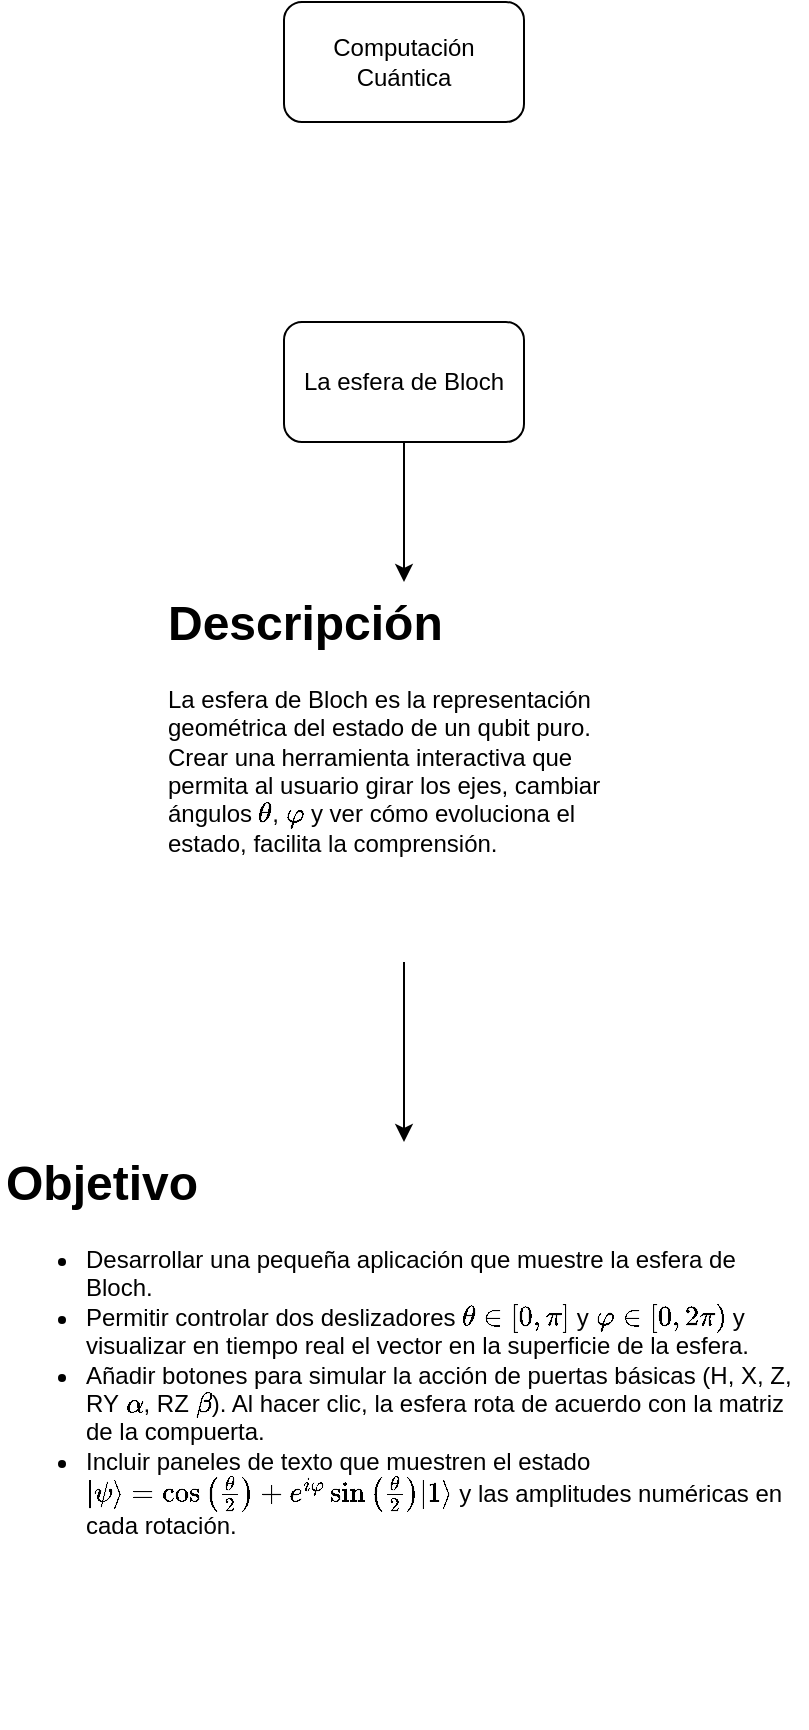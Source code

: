 <mxfile version="27.0.9">
  <diagram name="Página-1" id="Ln4ADnJeUsZQr3pGAXRf">
    <mxGraphModel dx="3353" dy="1700" grid="1" gridSize="10" guides="1" tooltips="1" connect="1" arrows="1" fold="1" page="1" pageScale="1" pageWidth="827" pageHeight="1169" math="1" shadow="0">
      <root>
        <mxCell id="0" />
        <mxCell id="1" parent="0" />
        <mxCell id="NWROcPYq-_2-lUOVt63s-2" value="Computación Cuántica" style="rounded=1;whiteSpace=wrap;html=1;" vertex="1" parent="1">
          <mxGeometry x="-2250" y="-1090" width="120" height="60" as="geometry" />
        </mxCell>
        <mxCell id="NWROcPYq-_2-lUOVt63s-8" style="edgeStyle=orthogonalEdgeStyle;rounded=0;orthogonalLoop=1;jettySize=auto;html=1;exitX=0.5;exitY=1;exitDx=0;exitDy=0;" edge="1" parent="1" source="NWROcPYq-_2-lUOVt63s-3" target="NWROcPYq-_2-lUOVt63s-6">
          <mxGeometry relative="1" as="geometry" />
        </mxCell>
        <mxCell id="NWROcPYq-_2-lUOVt63s-3" value="La esfera de Bloch" style="rounded=1;whiteSpace=wrap;html=1;" vertex="1" parent="1">
          <mxGeometry x="-2250" y="-930" width="120" height="60" as="geometry" />
        </mxCell>
        <mxCell id="NWROcPYq-_2-lUOVt63s-9" style="edgeStyle=orthogonalEdgeStyle;rounded=0;orthogonalLoop=1;jettySize=auto;html=1;exitX=0.5;exitY=1;exitDx=0;exitDy=0;entryX=0.5;entryY=0;entryDx=0;entryDy=0;" edge="1" parent="1" source="NWROcPYq-_2-lUOVt63s-6" target="NWROcPYq-_2-lUOVt63s-7">
          <mxGeometry relative="1" as="geometry" />
        </mxCell>
        <mxCell id="NWROcPYq-_2-lUOVt63s-6" value="&lt;h1 style=&quot;margin-top: 0px;&quot;&gt;Descripción&lt;/h1&gt;&lt;p&gt;La esfera de Bloch es la representación geométrica del estado de un qubit puro. Crear una herramienta interactiva que permita al usuario girar los ejes, cambiar ángulos \( \theta \), \(\varphi\) y ver cómo evoluciona el estado, facilita la comprensión.&lt;/p&gt;" style="text;html=1;whiteSpace=wrap;overflow=hidden;rounded=0;" vertex="1" parent="1">
          <mxGeometry x="-2310" y="-800" width="240" height="190" as="geometry" />
        </mxCell>
        <mxCell id="NWROcPYq-_2-lUOVt63s-7" value="&lt;h1 style=&quot;margin-top: 0px;&quot;&gt;Objetivo&lt;/h1&gt;&lt;p&gt;&lt;/p&gt;&lt;ul&gt;&lt;li&gt;Desarrollar una pequeña aplicación que muestre la esfera de Bloch.&lt;/li&gt;&lt;li&gt;Permitir controlar dos deslizadores \(\theta \in [0, \pi]\) y \(\varphi \in [0, 2 \pi )\) y visualizar en tiempo real el vector en la superficie de la esfera.&lt;/li&gt;&lt;li&gt;Añadir botones para simular la acción de puertas básicas (H, X, Z, RY \(\alpha\), RZ \(\beta\)). Al hacer clic, la esfera rota de acuerdo con la matriz de la compuerta.&lt;/li&gt;&lt;li&gt;Incluir paneles de texto que muestren el estado \(| \psi \rangle = \cos \left( \frac{\theta}{2} \right) + e^{i \varphi} \sin \left( \frac{\theta}{2}\right) |1 \rangle \) y las amplitudes numéricas en cada rotación.&lt;/li&gt;&lt;/ul&gt;&lt;p&gt;&lt;/p&gt;" style="text;html=1;whiteSpace=wrap;overflow=hidden;rounded=0;" vertex="1" parent="1">
          <mxGeometry x="-2391.25" y="-520" width="402.5" height="290" as="geometry" />
        </mxCell>
      </root>
    </mxGraphModel>
  </diagram>
</mxfile>
